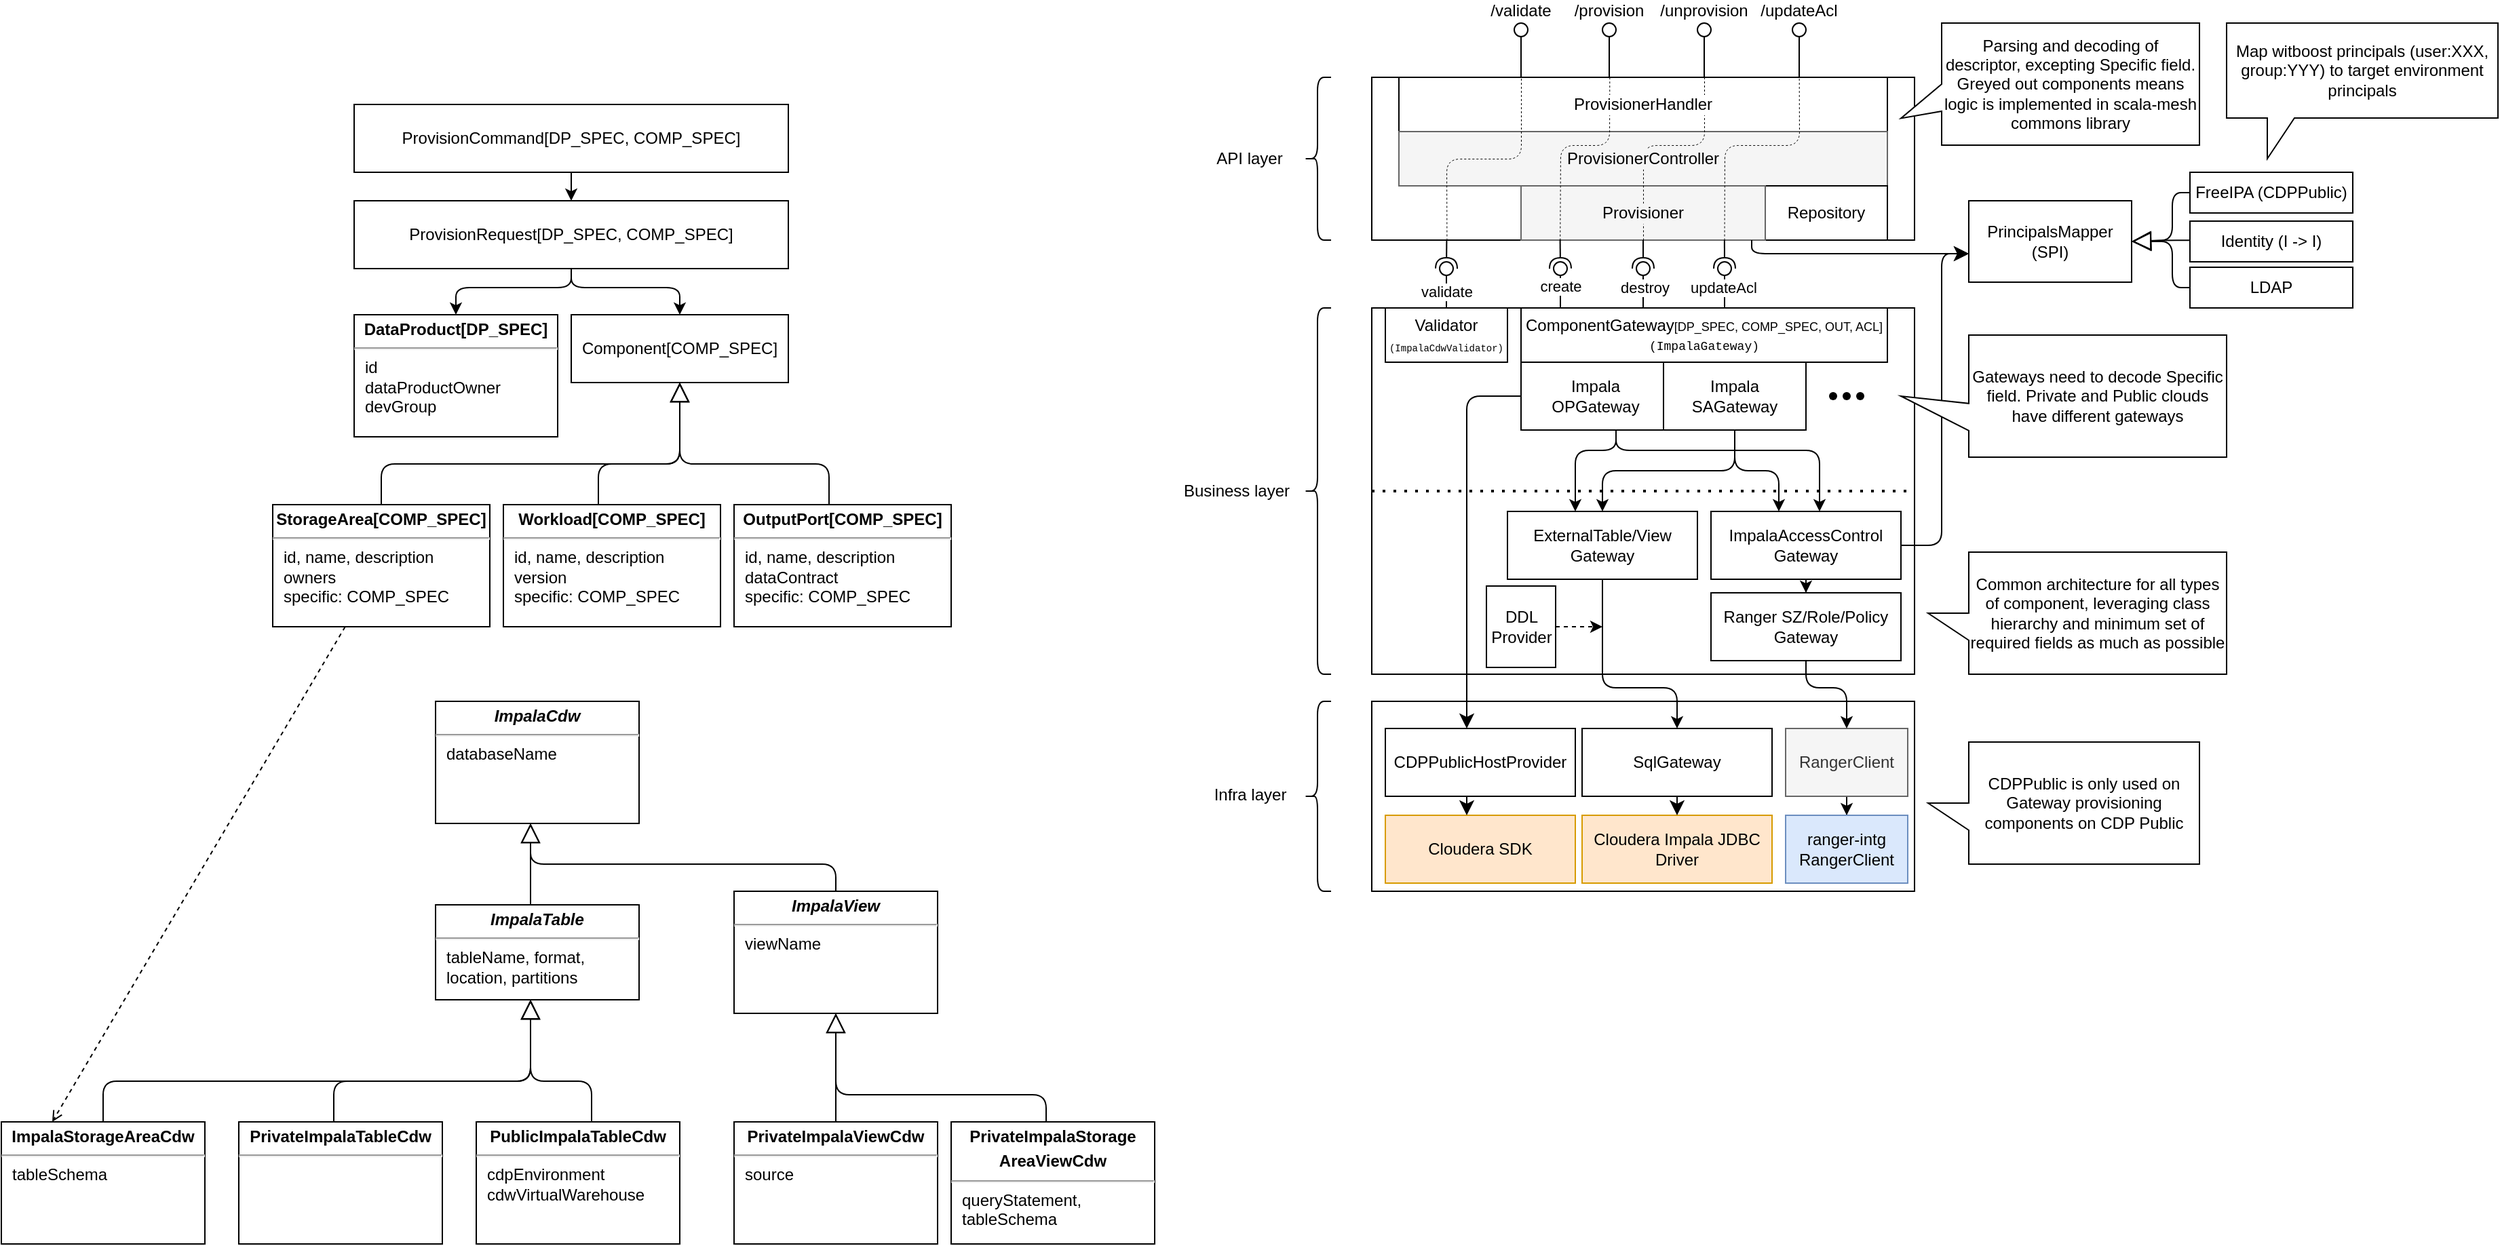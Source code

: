 <mxfile version="21.2.8" type="device">
  <diagram name="Page-1" id="778nGikABLYzh-xob7s7">
    <mxGraphModel dx="1630" dy="544" grid="1" gridSize="10" guides="1" tooltips="1" connect="1" arrows="1" fold="1" page="1" pageScale="1" pageWidth="850" pageHeight="1100" math="0" shadow="0">
      <root>
        <mxCell id="0" />
        <mxCell id="1" parent="0" />
        <mxCell id="olzzQ1QHrfak2-U6HVVo-68" value="" style="rounded=0;whiteSpace=wrap;html=1;" parent="1" vertex="1">
          <mxGeometry x="160" y="580" width="400" height="140" as="geometry" />
        </mxCell>
        <mxCell id="olzzQ1QHrfak2-U6HVVo-1" value="" style="rounded=0;whiteSpace=wrap;html=1;" parent="1" vertex="1">
          <mxGeometry x="160" y="120" width="400" height="120" as="geometry" />
        </mxCell>
        <mxCell id="olzzQ1QHrfak2-U6HVVo-2" value="" style="shape=curlyBracket;whiteSpace=wrap;html=1;rounded=1;labelPosition=left;verticalLabelPosition=middle;align=right;verticalAlign=middle;" parent="1" vertex="1">
          <mxGeometry x="110" y="120" width="20" height="120" as="geometry" />
        </mxCell>
        <mxCell id="olzzQ1QHrfak2-U6HVVo-3" value="API layer" style="text;html=1;strokeColor=none;fillColor=none;align=center;verticalAlign=middle;whiteSpace=wrap;rounded=0;" parent="1" vertex="1">
          <mxGeometry x="40" y="165" width="60" height="30" as="geometry" />
        </mxCell>
        <mxCell id="olzzQ1QHrfak2-U6HVVo-4" value="" style="rounded=0;whiteSpace=wrap;html=1;" parent="1" vertex="1">
          <mxGeometry x="180" y="120" width="360" height="40" as="geometry" />
        </mxCell>
        <mxCell id="olzzQ1QHrfak2-U6HVVo-5" value="" style="rounded=0;whiteSpace=wrap;html=1;fillColor=#f5f5f5;fontColor=#333333;strokeColor=#666666;" parent="1" vertex="1">
          <mxGeometry x="180" y="160" width="360" height="40" as="geometry" />
        </mxCell>
        <mxCell id="olzzQ1QHrfak2-U6HVVo-7" value="Repository" style="rounded=0;whiteSpace=wrap;html=1;" parent="1" vertex="1">
          <mxGeometry x="450" y="200" width="90" height="40" as="geometry" />
        </mxCell>
        <mxCell id="olzzQ1QHrfak2-U6HVVo-8" value="" style="rounded=0;whiteSpace=wrap;html=1;fillColor=#f5f5f5;fontColor=#333333;strokeColor=#666666;" parent="1" vertex="1">
          <mxGeometry x="270" y="200" width="180" height="40" as="geometry" />
        </mxCell>
        <mxCell id="olzzQ1QHrfak2-U6HVVo-9" value="" style="rounded=0;whiteSpace=wrap;html=1;" parent="1" vertex="1">
          <mxGeometry x="160" y="290" width="400" height="270" as="geometry" />
        </mxCell>
        <mxCell id="olzzQ1QHrfak2-U6HVVo-10" value="ComponentGateway&lt;font style=&quot;font-size: 9px;&quot;&gt;[DP_SPEC, COMP_SPEC, OUT, ACL]&lt;/font&gt;&lt;br&gt;&lt;font style=&quot;font-size: 9px;&quot; face=&quot;Courier New&quot;&gt;(ImpalaGateway)&lt;/font&gt;" style="rounded=0;whiteSpace=wrap;html=1;" parent="1" vertex="1">
          <mxGeometry x="270" y="290" width="270" height="40" as="geometry" />
        </mxCell>
        <mxCell id="olzzQ1QHrfak2-U6HVVo-12" value="" style="rounded=0;orthogonalLoop=1;jettySize=auto;html=1;endArrow=halfCircle;endFill=0;entryX=0.5;entryY=0.5;endSize=6;strokeWidth=1;sketch=0;" parent="1" source="olzzQ1QHrfak2-U6HVVo-8" target="olzzQ1QHrfak2-U6HVVo-13" edge="1">
          <mxGeometry relative="1" as="geometry">
            <mxPoint x="310" y="275" as="sourcePoint" />
          </mxGeometry>
        </mxCell>
        <mxCell id="olzzQ1QHrfak2-U6HVVo-50" style="edgeStyle=orthogonalEdgeStyle;rounded=0;orthogonalLoop=1;jettySize=auto;html=1;endArrow=none;endFill=0;" parent="1" source="olzzQ1QHrfak2-U6HVVo-13" target="olzzQ1QHrfak2-U6HVVo-10" edge="1">
          <mxGeometry relative="1" as="geometry">
            <Array as="points">
              <mxPoint x="360" y="280" />
              <mxPoint x="360" y="280" />
            </Array>
          </mxGeometry>
        </mxCell>
        <mxCell id="olzzQ1QHrfak2-U6HVVo-51" value="destroy" style="edgeLabel;html=1;align=center;verticalAlign=middle;resizable=0;points=[];" parent="olzzQ1QHrfak2-U6HVVo-50" vertex="1" connectable="0">
          <mxGeometry x="-0.282" y="1" relative="1" as="geometry">
            <mxPoint as="offset" />
          </mxGeometry>
        </mxCell>
        <mxCell id="olzzQ1QHrfak2-U6HVVo-13" value="" style="ellipse;whiteSpace=wrap;html=1;align=center;aspect=fixed;resizable=0;points=[];outlineConnect=0;sketch=0;" parent="1" vertex="1">
          <mxGeometry x="355" y="256" width="10" height="10" as="geometry" />
        </mxCell>
        <mxCell id="olzzQ1QHrfak2-U6HVVo-18" value="" style="rounded=0;orthogonalLoop=1;jettySize=auto;html=1;endArrow=halfCircle;endFill=0;entryX=0.5;entryY=0.5;endSize=6;strokeWidth=1;sketch=0;exitX=0.833;exitY=1.001;exitDx=0;exitDy=0;exitPerimeter=0;" parent="1" source="olzzQ1QHrfak2-U6HVVo-8" target="olzzQ1QHrfak2-U6HVVo-19" edge="1">
          <mxGeometry relative="1" as="geometry">
            <mxPoint x="445" y="275" as="sourcePoint" />
          </mxGeometry>
        </mxCell>
        <mxCell id="olzzQ1QHrfak2-U6HVVo-52" style="edgeStyle=orthogonalEdgeStyle;rounded=0;orthogonalLoop=1;jettySize=auto;html=1;endArrow=none;endFill=0;" parent="1" source="olzzQ1QHrfak2-U6HVVo-19" target="olzzQ1QHrfak2-U6HVVo-10" edge="1">
          <mxGeometry relative="1" as="geometry">
            <Array as="points">
              <mxPoint x="420" y="290" />
              <mxPoint x="420" y="290" />
            </Array>
          </mxGeometry>
        </mxCell>
        <mxCell id="olzzQ1QHrfak2-U6HVVo-53" value="updateAcl" style="edgeLabel;html=1;align=center;verticalAlign=middle;resizable=0;points=[];" parent="olzzQ1QHrfak2-U6HVVo-52" vertex="1" connectable="0">
          <mxGeometry x="-0.244" y="-1" relative="1" as="geometry">
            <mxPoint as="offset" />
          </mxGeometry>
        </mxCell>
        <mxCell id="olzzQ1QHrfak2-U6HVVo-19" value="" style="ellipse;whiteSpace=wrap;html=1;align=center;aspect=fixed;resizable=0;points=[];outlineConnect=0;sketch=0;" parent="1" vertex="1">
          <mxGeometry x="415" y="256" width="10" height="10" as="geometry" />
        </mxCell>
        <mxCell id="olzzQ1QHrfak2-U6HVVo-24" value="" style="rounded=0;orthogonalLoop=1;jettySize=auto;html=1;endArrow=halfCircle;endFill=0;entryX=0.5;entryY=0.5;endSize=6;strokeWidth=1;sketch=0;exitX=0.16;exitY=0.992;exitDx=0;exitDy=0;exitPerimeter=0;" parent="1" source="olzzQ1QHrfak2-U6HVVo-8" target="olzzQ1QHrfak2-U6HVVo-25" edge="1">
          <mxGeometry relative="1" as="geometry">
            <mxPoint x="310" y="285" as="sourcePoint" />
          </mxGeometry>
        </mxCell>
        <mxCell id="olzzQ1QHrfak2-U6HVVo-48" style="edgeStyle=orthogonalEdgeStyle;rounded=0;orthogonalLoop=1;jettySize=auto;html=1;endArrow=none;endFill=0;" parent="1" source="olzzQ1QHrfak2-U6HVVo-25" target="olzzQ1QHrfak2-U6HVVo-10" edge="1">
          <mxGeometry relative="1" as="geometry">
            <Array as="points">
              <mxPoint x="299" y="290" />
              <mxPoint x="299" y="290" />
            </Array>
          </mxGeometry>
        </mxCell>
        <mxCell id="olzzQ1QHrfak2-U6HVVo-49" value="create" style="edgeLabel;html=1;align=center;verticalAlign=middle;resizable=0;points=[];" parent="olzzQ1QHrfak2-U6HVVo-48" vertex="1" connectable="0">
          <mxGeometry x="-0.337" relative="1" as="geometry">
            <mxPoint as="offset" />
          </mxGeometry>
        </mxCell>
        <mxCell id="olzzQ1QHrfak2-U6HVVo-25" value="" style="ellipse;whiteSpace=wrap;html=1;align=center;aspect=fixed;resizable=0;points=[];outlineConnect=0;sketch=0;" parent="1" vertex="1">
          <mxGeometry x="294" y="256" width="10" height="10" as="geometry" />
        </mxCell>
        <mxCell id="olzzQ1QHrfak2-U6HVVo-26" value="" style="rounded=0;orthogonalLoop=1;jettySize=auto;html=1;endArrow=none;endFill=0;sketch=0;sourcePerimeterSpacing=0;targetPerimeterSpacing=0;exitX=0.25;exitY=0;exitDx=0;exitDy=0;" parent="1" source="olzzQ1QHrfak2-U6HVVo-4" target="olzzQ1QHrfak2-U6HVVo-28" edge="1">
          <mxGeometry relative="1" as="geometry">
            <mxPoint x="254" y="65" as="sourcePoint" />
            <mxPoint x="350" y="80" as="targetPoint" />
          </mxGeometry>
        </mxCell>
        <mxCell id="olzzQ1QHrfak2-U6HVVo-28" value="/validate" style="ellipse;whiteSpace=wrap;html=1;align=center;aspect=fixed;resizable=0;points=[];outlineConnect=0;sketch=0;labelPosition=center;verticalLabelPosition=top;verticalAlign=bottom;" parent="1" vertex="1">
          <mxGeometry x="265" y="80" width="10" height="10" as="geometry" />
        </mxCell>
        <mxCell id="olzzQ1QHrfak2-U6HVVo-34" style="edgeStyle=orthogonalEdgeStyle;rounded=0;orthogonalLoop=1;jettySize=auto;html=1;endArrow=none;endFill=0;" parent="1" source="olzzQ1QHrfak2-U6HVVo-31" target="olzzQ1QHrfak2-U6HVVo-4" edge="1">
          <mxGeometry relative="1" as="geometry">
            <Array as="points">
              <mxPoint x="335" y="120" />
              <mxPoint x="335" y="120" />
            </Array>
          </mxGeometry>
        </mxCell>
        <mxCell id="olzzQ1QHrfak2-U6HVVo-31" value="/provision" style="ellipse;whiteSpace=wrap;html=1;align=center;aspect=fixed;resizable=0;points=[];outlineConnect=0;sketch=0;labelPosition=center;verticalLabelPosition=top;verticalAlign=bottom;direction=south;" parent="1" vertex="1">
          <mxGeometry x="330" y="80" width="10" height="10" as="geometry" />
        </mxCell>
        <mxCell id="olzzQ1QHrfak2-U6HVVo-35" style="edgeStyle=orthogonalEdgeStyle;rounded=0;orthogonalLoop=1;jettySize=auto;html=1;endArrow=none;endFill=0;" parent="1" source="olzzQ1QHrfak2-U6HVVo-32" target="olzzQ1QHrfak2-U6HVVo-4" edge="1">
          <mxGeometry relative="1" as="geometry">
            <Array as="points">
              <mxPoint x="405" y="110" />
              <mxPoint x="405" y="110" />
            </Array>
          </mxGeometry>
        </mxCell>
        <mxCell id="olzzQ1QHrfak2-U6HVVo-32" value="/unprovision" style="ellipse;whiteSpace=wrap;html=1;align=center;aspect=fixed;resizable=0;points=[];outlineConnect=0;sketch=0;labelPosition=center;verticalLabelPosition=top;verticalAlign=bottom;" parent="1" vertex="1">
          <mxGeometry x="400" y="80" width="10" height="10" as="geometry" />
        </mxCell>
        <mxCell id="olzzQ1QHrfak2-U6HVVo-36" style="edgeStyle=orthogonalEdgeStyle;rounded=0;orthogonalLoop=1;jettySize=auto;html=1;endArrow=none;endFill=0;" parent="1" source="olzzQ1QHrfak2-U6HVVo-33" target="olzzQ1QHrfak2-U6HVVo-4" edge="1">
          <mxGeometry relative="1" as="geometry">
            <Array as="points">
              <mxPoint x="475" y="110" />
              <mxPoint x="475" y="110" />
            </Array>
          </mxGeometry>
        </mxCell>
        <mxCell id="olzzQ1QHrfak2-U6HVVo-33" value="/updateAcl" style="ellipse;whiteSpace=wrap;html=1;align=center;aspect=fixed;resizable=0;points=[];outlineConnect=0;sketch=0;labelPosition=center;verticalLabelPosition=top;verticalAlign=bottom;" parent="1" vertex="1">
          <mxGeometry x="470" y="80" width="10" height="10" as="geometry" />
        </mxCell>
        <mxCell id="olzzQ1QHrfak2-U6HVVo-37" value="" style="endArrow=none;html=1;rounded=1;entryX=0.25;entryY=0;entryDx=0;entryDy=0;dashed=1;strokeWidth=0.5;exitX=0.138;exitY=1;exitDx=0;exitDy=0;exitPerimeter=0;" parent="1" source="olzzQ1QHrfak2-U6HVVo-1" target="olzzQ1QHrfak2-U6HVVo-4" edge="1">
          <mxGeometry width="50" height="50" relative="1" as="geometry">
            <mxPoint x="180" y="100" as="sourcePoint" />
            <mxPoint x="230" y="50" as="targetPoint" />
            <Array as="points">
              <mxPoint x="215" y="180" />
              <mxPoint x="270" y="180" />
            </Array>
          </mxGeometry>
        </mxCell>
        <mxCell id="olzzQ1QHrfak2-U6HVVo-38" value="" style="endArrow=none;html=1;rounded=1;exitX=0.159;exitY=1.001;exitDx=0;exitDy=0;dashed=1;entryX=0.431;entryY=0.001;entryDx=0;entryDy=0;entryPerimeter=0;exitPerimeter=0;strokeWidth=0.5;" parent="1" source="olzzQ1QHrfak2-U6HVVo-8" target="olzzQ1QHrfak2-U6HVVo-4" edge="1">
          <mxGeometry width="50" height="50" relative="1" as="geometry">
            <mxPoint x="298.26" y="240.2" as="sourcePoint" />
            <mxPoint x="334.08" y="120.2" as="targetPoint" />
            <Array as="points">
              <mxPoint x="299" y="170" />
              <mxPoint x="335" y="170" />
            </Array>
          </mxGeometry>
        </mxCell>
        <mxCell id="olzzQ1QHrfak2-U6HVVo-44" value="" style="endArrow=none;html=1;rounded=1;exitX=0.5;exitY=1;exitDx=0;exitDy=0;dashed=1;entryX=0.625;entryY=0.007;entryDx=0;entryDy=0;entryPerimeter=0;strokeWidth=0.5;" parent="1" source="olzzQ1QHrfak2-U6HVVo-8" target="olzzQ1QHrfak2-U6HVVo-4" edge="1">
          <mxGeometry width="50" height="50" relative="1" as="geometry">
            <mxPoint x="309" y="250" as="sourcePoint" />
            <mxPoint x="345" y="130" as="targetPoint" />
            <Array as="points">
              <mxPoint x="360" y="170" />
              <mxPoint x="405" y="170" />
            </Array>
          </mxGeometry>
        </mxCell>
        <mxCell id="olzzQ1QHrfak2-U6HVVo-45" value="" style="endArrow=none;html=1;rounded=1;exitX=0.832;exitY=1;exitDx=0;exitDy=0;dashed=1;entryX=0.819;entryY=-0.005;entryDx=0;entryDy=0;entryPerimeter=0;exitPerimeter=0;strokeWidth=0.5;" parent="1" source="olzzQ1QHrfak2-U6HVVo-8" target="olzzQ1QHrfak2-U6HVVo-4" edge="1">
          <mxGeometry width="50" height="50" relative="1" as="geometry">
            <mxPoint x="370" y="250" as="sourcePoint" />
            <mxPoint x="415" y="130" as="targetPoint" />
            <Array as="points">
              <mxPoint x="420" y="170" />
              <mxPoint x="475" y="170" />
            </Array>
          </mxGeometry>
        </mxCell>
        <mxCell id="olzzQ1QHrfak2-U6HVVo-43" value="ProvisionerController" style="text;html=1;strokeColor=none;fillColor=none;align=center;verticalAlign=middle;whiteSpace=wrap;rounded=0;labelBackgroundColor=#f5f5f5;" parent="1" vertex="1">
          <mxGeometry x="330" y="165" width="60" height="30" as="geometry" />
        </mxCell>
        <mxCell id="olzzQ1QHrfak2-U6HVVo-46" value="Provisioner" style="text;strokeColor=none;fillColor=none;align=center;verticalAlign=middle;whiteSpace=wrap;rounded=0;labelBackgroundColor=#f5f5f5;" parent="1" vertex="1">
          <mxGeometry x="330" y="205" width="60" height="30" as="geometry" />
        </mxCell>
        <mxCell id="olzzQ1QHrfak2-U6HVVo-47" value="" style="shape=curlyBracket;whiteSpace=wrap;html=1;rounded=1;labelPosition=left;verticalLabelPosition=middle;align=right;verticalAlign=middle;" parent="1" vertex="1">
          <mxGeometry x="110" y="290" width="20" height="270" as="geometry" />
        </mxCell>
        <mxCell id="olzzQ1QHrfak2-U6HVVo-6" value="Validator&lt;br&gt;&lt;font style=&quot;font-size: 7px;&quot; face=&quot;Courier New&quot;&gt;(ImpalaCdwValidator)&lt;/font&gt;" style="rounded=0;whiteSpace=wrap;html=1;" parent="1" vertex="1">
          <mxGeometry x="170" y="290" width="90" height="40" as="geometry" />
        </mxCell>
        <mxCell id="olzzQ1QHrfak2-U6HVVo-55" value="validate" style="rounded=0;orthogonalLoop=1;jettySize=auto;html=1;endArrow=none;endFill=0;sketch=0;sourcePerimeterSpacing=0;targetPerimeterSpacing=0;" parent="1" source="olzzQ1QHrfak2-U6HVVo-6" target="olzzQ1QHrfak2-U6HVVo-57" edge="1">
          <mxGeometry relative="1" as="geometry">
            <mxPoint x="180" y="261" as="sourcePoint" />
          </mxGeometry>
        </mxCell>
        <mxCell id="olzzQ1QHrfak2-U6HVVo-56" value="" style="rounded=0;orthogonalLoop=1;jettySize=auto;html=1;endArrow=halfCircle;endFill=0;entryX=0.5;entryY=0.5;endSize=6;strokeWidth=1;sketch=0;exitX=0.138;exitY=1;exitDx=0;exitDy=0;exitPerimeter=0;" parent="1" source="olzzQ1QHrfak2-U6HVVo-1" target="olzzQ1QHrfak2-U6HVVo-57" edge="1">
          <mxGeometry relative="1" as="geometry">
            <mxPoint x="220" y="261" as="sourcePoint" />
          </mxGeometry>
        </mxCell>
        <mxCell id="olzzQ1QHrfak2-U6HVVo-57" value="" style="ellipse;whiteSpace=wrap;html=1;align=center;aspect=fixed;resizable=0;points=[];outlineConnect=0;sketch=0;" parent="1" vertex="1">
          <mxGeometry x="210" y="256" width="10" height="10" as="geometry" />
        </mxCell>
        <mxCell id="olzzQ1QHrfak2-U6HVVo-58" value="Business layer" style="text;html=1;align=center;verticalAlign=middle;resizable=0;points=[];autosize=1;strokeColor=none;fillColor=none;" parent="1" vertex="1">
          <mxGeometry x="10" y="410" width="100" height="30" as="geometry" />
        </mxCell>
        <mxCell id="olzzQ1QHrfak2-U6HVVo-75" style="edgeStyle=orthogonalEdgeStyle;rounded=1;orthogonalLoop=1;jettySize=auto;html=1;" parent="1" source="olzzQ1QHrfak2-U6HVVo-59" target="olzzQ1QHrfak2-U6HVVo-65" edge="1">
          <mxGeometry relative="1" as="geometry">
            <mxPoint x="340" y="378" as="sourcePoint" />
            <mxPoint x="310" y="398" as="targetPoint" />
            <Array as="points">
              <mxPoint x="340" y="395" />
              <mxPoint x="490" y="395" />
            </Array>
          </mxGeometry>
        </mxCell>
        <mxCell id="olzzQ1QHrfak2-U6HVVo-76" style="edgeStyle=orthogonalEdgeStyle;rounded=1;orthogonalLoop=1;jettySize=auto;html=1;" parent="1" source="olzzQ1QHrfak2-U6HVVo-59" target="olzzQ1QHrfak2-U6HVVo-66" edge="1">
          <mxGeometry relative="1" as="geometry">
            <Array as="points">
              <mxPoint x="340" y="395" />
              <mxPoint x="310" y="395" />
            </Array>
          </mxGeometry>
        </mxCell>
        <mxCell id="olzzQ1QHrfak2-U6HVVo-59" value="Impala&lt;br&gt;OPGateway" style="rounded=0;whiteSpace=wrap;html=1;" parent="1" vertex="1">
          <mxGeometry x="270" y="330" width="110" height="50" as="geometry" />
        </mxCell>
        <mxCell id="olzzQ1QHrfak2-U6HVVo-77" style="edgeStyle=orthogonalEdgeStyle;rounded=1;orthogonalLoop=1;jettySize=auto;html=1;" parent="1" source="olzzQ1QHrfak2-U6HVVo-60" target="olzzQ1QHrfak2-U6HVVo-65" edge="1">
          <mxGeometry relative="1" as="geometry">
            <Array as="points">
              <mxPoint x="427" y="410" />
              <mxPoint x="460" y="410" />
            </Array>
          </mxGeometry>
        </mxCell>
        <mxCell id="olzzQ1QHrfak2-U6HVVo-78" style="edgeStyle=orthogonalEdgeStyle;rounded=1;orthogonalLoop=1;jettySize=auto;html=1;" parent="1" source="olzzQ1QHrfak2-U6HVVo-60" target="olzzQ1QHrfak2-U6HVVo-66" edge="1">
          <mxGeometry relative="1" as="geometry">
            <Array as="points">
              <mxPoint x="427" y="410" />
              <mxPoint x="330" y="410" />
            </Array>
          </mxGeometry>
        </mxCell>
        <mxCell id="olzzQ1QHrfak2-U6HVVo-60" value="Impala&lt;br&gt;SAGateway" style="rounded=0;whiteSpace=wrap;html=1;" parent="1" vertex="1">
          <mxGeometry x="375" y="330" width="105" height="50" as="geometry" />
        </mxCell>
        <mxCell id="olzzQ1QHrfak2-U6HVVo-64" value="" style="group" parent="1" vertex="1" connectable="0">
          <mxGeometry x="490" y="345" width="40" height="20" as="geometry" />
        </mxCell>
        <mxCell id="olzzQ1QHrfak2-U6HVVo-61" value="" style="shape=waypoint;sketch=0;size=6;pointerEvents=1;points=[];fillColor=none;resizable=0;rotatable=0;perimeter=centerPerimeter;snapToPoint=1;" parent="olzzQ1QHrfak2-U6HVVo-64" vertex="1">
          <mxGeometry width="20" height="20" as="geometry" />
        </mxCell>
        <mxCell id="olzzQ1QHrfak2-U6HVVo-62" value="" style="shape=waypoint;sketch=0;size=6;pointerEvents=1;points=[];fillColor=none;resizable=0;rotatable=0;perimeter=centerPerimeter;snapToPoint=1;" parent="olzzQ1QHrfak2-U6HVVo-64" vertex="1">
          <mxGeometry x="10" width="20" height="20" as="geometry" />
        </mxCell>
        <mxCell id="olzzQ1QHrfak2-U6HVVo-63" value="" style="shape=waypoint;sketch=0;size=6;pointerEvents=1;points=[];fillColor=none;resizable=0;rotatable=0;perimeter=centerPerimeter;snapToPoint=1;" parent="olzzQ1QHrfak2-U6HVVo-64" vertex="1">
          <mxGeometry x="20" width="20" height="20" as="geometry" />
        </mxCell>
        <mxCell id="olzzQ1QHrfak2-U6HVVo-74" style="edgeStyle=orthogonalEdgeStyle;rounded=0;orthogonalLoop=1;jettySize=auto;html=1;" parent="1" source="olzzQ1QHrfak2-U6HVVo-65" target="olzzQ1QHrfak2-U6HVVo-67" edge="1">
          <mxGeometry relative="1" as="geometry" />
        </mxCell>
        <mxCell id="olzzQ1QHrfak2-U6HVVo-65" value="ImpalaAccessControl&lt;br&gt;Gateway" style="rounded=0;whiteSpace=wrap;html=1;" parent="1" vertex="1">
          <mxGeometry x="410" y="440" width="140" height="50" as="geometry" />
        </mxCell>
        <mxCell id="olzzQ1QHrfak2-U6HVVo-66" value="ExternalTable/View&lt;br&gt;Gateway" style="rounded=0;whiteSpace=wrap;html=1;" parent="1" vertex="1">
          <mxGeometry x="260" y="440" width="140" height="50" as="geometry" />
        </mxCell>
        <mxCell id="olzzQ1QHrfak2-U6HVVo-67" value="Ranger SZ/Role/Policy&lt;br&gt;Gateway" style="rounded=0;whiteSpace=wrap;html=1;" parent="1" vertex="1">
          <mxGeometry x="410" y="500" width="140" height="50" as="geometry" />
        </mxCell>
        <mxCell id="olzzQ1QHrfak2-U6HVVo-90" style="edgeStyle=orthogonalEdgeStyle;rounded=0;orthogonalLoop=1;jettySize=auto;html=1;" parent="1" source="olzzQ1QHrfak2-U6HVVo-69" target="olzzQ1QHrfak2-U6HVVo-89" edge="1">
          <mxGeometry relative="1" as="geometry" />
        </mxCell>
        <mxCell id="olzzQ1QHrfak2-U6HVVo-69" value="RangerClient" style="rounded=0;whiteSpace=wrap;html=1;fillColor=#f5f5f5;strokeColor=#666666;fontColor=#333333;" parent="1" vertex="1">
          <mxGeometry x="465" y="600" width="90" height="50" as="geometry" />
        </mxCell>
        <mxCell id="olzzQ1QHrfak2-U6HVVo-70" value="CDPPublicHostProvider" style="rounded=0;whiteSpace=wrap;html=1;" parent="1" vertex="1">
          <mxGeometry x="170" y="600" width="140" height="50" as="geometry" />
        </mxCell>
        <mxCell id="olzzQ1QHrfak2-U6HVVo-71" value="SqlGateway" style="rounded=0;whiteSpace=wrap;html=1;" parent="1" vertex="1">
          <mxGeometry x="315" y="600" width="140" height="50" as="geometry" />
        </mxCell>
        <mxCell id="olzzQ1QHrfak2-U6HVVo-72" value="Cloudera Impala JDBC Driver" style="rounded=0;whiteSpace=wrap;html=1;fillColor=#ffe6cc;strokeColor=#d79b00;" parent="1" vertex="1">
          <mxGeometry x="315" y="664" width="140" height="50" as="geometry" />
        </mxCell>
        <mxCell id="olzzQ1QHrfak2-U6HVVo-73" style="edgeStyle=orthogonalEdgeStyle;rounded=1;orthogonalLoop=1;jettySize=auto;html=1;" parent="1" source="olzzQ1QHrfak2-U6HVVo-67" target="olzzQ1QHrfak2-U6HVVo-69" edge="1">
          <mxGeometry relative="1" as="geometry">
            <Array as="points">
              <mxPoint x="480" y="570" />
              <mxPoint x="510" y="570" />
            </Array>
          </mxGeometry>
        </mxCell>
        <mxCell id="olzzQ1QHrfak2-U6HVVo-79" style="edgeStyle=orthogonalEdgeStyle;rounded=1;orthogonalLoop=1;jettySize=auto;html=1;" parent="1" source="olzzQ1QHrfak2-U6HVVo-66" target="olzzQ1QHrfak2-U6HVVo-71" edge="1">
          <mxGeometry relative="1" as="geometry">
            <Array as="points">
              <mxPoint x="330" y="570" />
              <mxPoint x="385" y="570" />
            </Array>
          </mxGeometry>
        </mxCell>
        <mxCell id="olzzQ1QHrfak2-U6HVVo-81" value="" style="edgeStyle=elbowEdgeStyle;elbow=vertical;endArrow=classic;html=1;curved=0;rounded=0;endSize=8;startSize=8;" parent="1" source="olzzQ1QHrfak2-U6HVVo-71" target="olzzQ1QHrfak2-U6HVVo-72" edge="1">
          <mxGeometry width="50" height="50" relative="1" as="geometry">
            <mxPoint x="490" y="670" as="sourcePoint" />
            <mxPoint x="540" y="620" as="targetPoint" />
          </mxGeometry>
        </mxCell>
        <mxCell id="olzzQ1QHrfak2-U6HVVo-82" value="Cloudera SDK" style="rounded=0;whiteSpace=wrap;html=1;fillColor=#ffe6cc;strokeColor=#d79b00;" parent="1" vertex="1">
          <mxGeometry x="170" y="664" width="140" height="50" as="geometry" />
        </mxCell>
        <mxCell id="olzzQ1QHrfak2-U6HVVo-85" value="" style="edgeStyle=elbowEdgeStyle;elbow=vertical;endArrow=classic;html=1;curved=0;rounded=0;endSize=8;startSize=8;" parent="1" source="olzzQ1QHrfak2-U6HVVo-70" target="olzzQ1QHrfak2-U6HVVo-82" edge="1">
          <mxGeometry width="50" height="50" relative="1" as="geometry">
            <mxPoint x="230" y="660" as="sourcePoint" />
            <mxPoint x="280" y="610" as="targetPoint" />
            <Array as="points">
              <mxPoint x="230" y="660" />
            </Array>
          </mxGeometry>
        </mxCell>
        <mxCell id="olzzQ1QHrfak2-U6HVVo-86" value="" style="edgeStyle=elbowEdgeStyle;elbow=vertical;endArrow=classic;html=1;rounded=1;endSize=8;startSize=8;" parent="1" source="olzzQ1QHrfak2-U6HVVo-59" target="olzzQ1QHrfak2-U6HVVo-70" edge="1">
          <mxGeometry width="50" height="50" relative="1" as="geometry">
            <mxPoint x="230" y="570" as="sourcePoint" />
            <mxPoint x="280" y="520" as="targetPoint" />
            <Array as="points">
              <mxPoint x="230" y="355" />
              <mxPoint x="-100" y="500" />
              <mxPoint x="230" y="355" />
              <mxPoint x="250" y="360" />
            </Array>
          </mxGeometry>
        </mxCell>
        <mxCell id="olzzQ1QHrfak2-U6HVVo-87" value="" style="shape=curlyBracket;whiteSpace=wrap;html=1;rounded=1;labelPosition=left;verticalLabelPosition=middle;align=right;verticalAlign=middle;" parent="1" vertex="1">
          <mxGeometry x="110" y="580" width="20" height="140" as="geometry" />
        </mxCell>
        <mxCell id="olzzQ1QHrfak2-U6HVVo-88" value="Infra layer" style="text;html=1;align=center;verticalAlign=middle;resizable=0;points=[];autosize=1;strokeColor=none;fillColor=none;" parent="1" vertex="1">
          <mxGeometry x="30" y="634" width="80" height="30" as="geometry" />
        </mxCell>
        <mxCell id="olzzQ1QHrfak2-U6HVVo-89" value="ranger-intg&lt;br&gt;RangerClient" style="rounded=0;whiteSpace=wrap;html=1;fillColor=#dae8fc;strokeColor=#6c8ebf;" parent="1" vertex="1">
          <mxGeometry x="465" y="664" width="90" height="50" as="geometry" />
        </mxCell>
        <mxCell id="olzzQ1QHrfak2-U6HVVo-93" value="Parsing and decoding of descriptor, excepting Specific field. Greyed out components means logic is implemented in scala-mesh commons library" style="shape=callout;whiteSpace=wrap;html=1;perimeter=calloutPerimeter;direction=south;position2=0.78;" parent="1" vertex="1">
          <mxGeometry x="550" y="80" width="220" height="90" as="geometry" />
        </mxCell>
        <mxCell id="olzzQ1QHrfak2-U6HVVo-95" value="Common architecture for all types of component, leveraging class hierarchy and minimum set of required fields as much as possible" style="shape=callout;whiteSpace=wrap;html=1;perimeter=calloutPerimeter;direction=south;" parent="1" vertex="1">
          <mxGeometry x="570" y="470" width="220" height="90" as="geometry" />
        </mxCell>
        <mxCell id="olzzQ1QHrfak2-U6HVVo-97" value="CDPPublic is only used on Gateway provisioning components on CDP Public" style="shape=callout;whiteSpace=wrap;html=1;perimeter=calloutPerimeter;direction=south;" parent="1" vertex="1">
          <mxGeometry x="570" y="610" width="200" height="90" as="geometry" />
        </mxCell>
        <mxCell id="olzzQ1QHrfak2-U6HVVo-98" value="PrincipalsMapper&lt;br&gt;(SPI)" style="rounded=0;whiteSpace=wrap;html=1;" parent="1" vertex="1">
          <mxGeometry x="600" y="211" width="120" height="60" as="geometry" />
        </mxCell>
        <mxCell id="olzzQ1QHrfak2-U6HVVo-99" value="" style="edgeStyle=elbowEdgeStyle;elbow=vertical;endArrow=classic;html=1;rounded=1;endSize=8;startSize=8;" parent="1" source="olzzQ1QHrfak2-U6HVVo-8" target="olzzQ1QHrfak2-U6HVVo-98" edge="1">
          <mxGeometry width="50" height="50" relative="1" as="geometry">
            <mxPoint x="500" y="290" as="sourcePoint" />
            <mxPoint x="550" y="240" as="targetPoint" />
            <Array as="points">
              <mxPoint x="440" y="250" />
              <mxPoint x="490" y="270" />
              <mxPoint x="520" y="250" />
            </Array>
          </mxGeometry>
        </mxCell>
        <mxCell id="olzzQ1QHrfak2-U6HVVo-101" value="" style="edgeStyle=elbowEdgeStyle;elbow=horizontal;endArrow=classic;html=1;rounded=1;endSize=8;startSize=8;" parent="1" source="olzzQ1QHrfak2-U6HVVo-65" target="olzzQ1QHrfak2-U6HVVo-98" edge="1">
          <mxGeometry width="50" height="50" relative="1" as="geometry">
            <mxPoint x="600" y="330" as="sourcePoint" />
            <mxPoint x="650" y="280" as="targetPoint" />
            <Array as="points">
              <mxPoint x="580" y="250" />
              <mxPoint x="570" y="280" />
            </Array>
          </mxGeometry>
        </mxCell>
        <mxCell id="olzzQ1QHrfak2-U6HVVo-94" value="Gateways need to decode Specific field. Private and Public clouds have different gateways" style="shape=callout;whiteSpace=wrap;html=1;perimeter=calloutPerimeter;direction=south;size=50;position=0.56;" parent="1" vertex="1">
          <mxGeometry x="550" y="310" width="240" height="90" as="geometry" />
        </mxCell>
        <mxCell id="olzzQ1QHrfak2-U6HVVo-102" value="FreeIPA (CDPPublic)" style="rounded=0;whiteSpace=wrap;html=1;" parent="1" vertex="1">
          <mxGeometry x="763" y="190" width="120" height="30" as="geometry" />
        </mxCell>
        <mxCell id="olzzQ1QHrfak2-U6HVVo-103" value="Identity (I -&amp;gt; I)" style="rounded=0;whiteSpace=wrap;html=1;" parent="1" vertex="1">
          <mxGeometry x="763" y="226" width="120" height="30" as="geometry" />
        </mxCell>
        <mxCell id="olzzQ1QHrfak2-U6HVVo-104" value="LDAP" style="rounded=0;whiteSpace=wrap;html=1;" parent="1" vertex="1">
          <mxGeometry x="763" y="260" width="120" height="30" as="geometry" />
        </mxCell>
        <mxCell id="olzzQ1QHrfak2-U6HVVo-105" value="" style="endArrow=block;endSize=12;endFill=0;html=1;rounded=1;entryX=1;entryY=0.5;entryDx=0;entryDy=0;" parent="1" source="olzzQ1QHrfak2-U6HVVo-102" target="olzzQ1QHrfak2-U6HVVo-98" edge="1">
          <mxGeometry width="160" relative="1" as="geometry">
            <mxPoint x="790" y="320" as="sourcePoint" />
            <mxPoint x="950" y="320" as="targetPoint" />
            <Array as="points">
              <mxPoint x="750" y="205" />
              <mxPoint x="750" y="240" />
            </Array>
          </mxGeometry>
        </mxCell>
        <mxCell id="olzzQ1QHrfak2-U6HVVo-106" value="" style="endArrow=block;endSize=12;endFill=0;html=1;rounded=1;entryX=1;entryY=0.5;entryDx=0;entryDy=0;" parent="1" source="olzzQ1QHrfak2-U6HVVo-103" target="olzzQ1QHrfak2-U6HVVo-98" edge="1">
          <mxGeometry width="160" relative="1" as="geometry">
            <mxPoint x="780" y="215" as="sourcePoint" />
            <mxPoint x="730" y="260" as="targetPoint" />
            <Array as="points">
              <mxPoint x="750" y="240" />
            </Array>
          </mxGeometry>
        </mxCell>
        <mxCell id="olzzQ1QHrfak2-U6HVVo-107" value="" style="endArrow=block;endSize=12;endFill=0;html=1;rounded=1;entryX=1;entryY=0.5;entryDx=0;entryDy=0;" parent="1" source="olzzQ1QHrfak2-U6HVVo-104" target="olzzQ1QHrfak2-U6HVVo-98" edge="1">
          <mxGeometry width="160" relative="1" as="geometry">
            <mxPoint x="780" y="250" as="sourcePoint" />
            <mxPoint x="730" y="260" as="targetPoint" />
            <Array as="points">
              <mxPoint x="750" y="275" />
              <mxPoint x="750" y="241" />
            </Array>
          </mxGeometry>
        </mxCell>
        <mxCell id="olzzQ1QHrfak2-U6HVVo-108" value="Map witboost principals (user:XXX, group:YYY) to target environment principals" style="shape=callout;whiteSpace=wrap;html=1;perimeter=calloutPerimeter;direction=east;size=30;position=0.15;position2=0.15;base=20;" parent="1" vertex="1">
          <mxGeometry x="790" y="80" width="200" height="100" as="geometry" />
        </mxCell>
        <mxCell id="olzzQ1QHrfak2-U6HVVo-127" style="edgeStyle=orthogonalEdgeStyle;rounded=0;orthogonalLoop=1;jettySize=auto;html=1;" parent="1" source="olzzQ1QHrfak2-U6HVVo-109" target="olzzQ1QHrfak2-U6HVVo-110" edge="1">
          <mxGeometry relative="1" as="geometry" />
        </mxCell>
        <mxCell id="olzzQ1QHrfak2-U6HVVo-109" value="ProvisionCommand[DP_SPEC, COMP_SPEC]" style="html=1;whiteSpace=wrap;" parent="1" vertex="1">
          <mxGeometry x="-590" y="140" width="320" height="50" as="geometry" />
        </mxCell>
        <mxCell id="olzzQ1QHrfak2-U6HVVo-128" style="edgeStyle=orthogonalEdgeStyle;rounded=1;orthogonalLoop=1;jettySize=auto;html=1;" parent="1" source="olzzQ1QHrfak2-U6HVVo-110" target="olzzQ1QHrfak2-U6HVVo-115" edge="1">
          <mxGeometry relative="1" as="geometry">
            <Array as="points">
              <mxPoint x="-430" y="275" />
              <mxPoint x="-515" y="275" />
            </Array>
          </mxGeometry>
        </mxCell>
        <mxCell id="olzzQ1QHrfak2-U6HVVo-129" style="edgeStyle=orthogonalEdgeStyle;rounded=1;orthogonalLoop=1;jettySize=auto;html=1;" parent="1" source="olzzQ1QHrfak2-U6HVVo-110" target="olzzQ1QHrfak2-U6HVVo-118" edge="1">
          <mxGeometry relative="1" as="geometry">
            <Array as="points">
              <mxPoint x="-430" y="275" />
              <mxPoint x="-350" y="275" />
            </Array>
          </mxGeometry>
        </mxCell>
        <mxCell id="olzzQ1QHrfak2-U6HVVo-110" value="ProvisionRequest[DP_SPEC, COMP_SPEC]" style="html=1;whiteSpace=wrap;" parent="1" vertex="1">
          <mxGeometry x="-590" y="211" width="320" height="50" as="geometry" />
        </mxCell>
        <mxCell id="olzzQ1QHrfak2-U6HVVo-115" value="&lt;p style=&quot;margin: 4px 0px 0px; text-align: center;&quot;&gt;&lt;b style=&quot;&quot;&gt;DataProduct[DP_SPEC]&lt;/b&gt;&lt;/p&gt;&lt;hr&gt;&lt;p style=&quot;margin:0px;margin-left:8px;&quot;&gt;id&lt;/p&gt;&lt;p style=&quot;margin:0px;margin-left:8px;&quot;&gt;dataProductOwner&lt;/p&gt;&lt;p style=&quot;margin:0px;margin-left:8px;&quot;&gt;devGroup&lt;/p&gt;" style="verticalAlign=top;align=left;overflow=fill;fontSize=12;fontFamily=Helvetica;html=1;whiteSpace=wrap;" parent="1" vertex="1">
          <mxGeometry x="-590" y="295" width="150" height="90" as="geometry" />
        </mxCell>
        <mxCell id="olzzQ1QHrfak2-U6HVVo-117" value="&lt;p style=&quot;margin: 4px 0px 0px; text-align: center;&quot;&gt;&lt;b style=&quot;&quot;&gt;Workload[COMP_SPEC]&lt;/b&gt;&lt;/p&gt;&lt;hr&gt;&lt;p style=&quot;border-color: var(--border-color); margin: 0px 0px 0px 8px;&quot;&gt;id, name, description&lt;/p&gt;&lt;p style=&quot;border-color: var(--border-color); margin: 0px 0px 0px 8px;&quot;&gt;version&lt;/p&gt;&lt;p style=&quot;border-color: var(--border-color); margin: 0px 0px 0px 8px;&quot;&gt;specific: COMP_SPEC&lt;/p&gt;" style="verticalAlign=top;align=left;overflow=fill;fontSize=12;fontFamily=Helvetica;html=1;whiteSpace=wrap;" parent="1" vertex="1">
          <mxGeometry x="-480" y="435" width="160" height="90" as="geometry" />
        </mxCell>
        <mxCell id="olzzQ1QHrfak2-U6HVVo-118" value="Component[COMP_SPEC]" style="html=1;whiteSpace=wrap;" parent="1" vertex="1">
          <mxGeometry x="-430" y="295" width="160" height="50" as="geometry" />
        </mxCell>
        <mxCell id="olzzQ1QHrfak2-U6HVVo-119" value="&lt;p style=&quot;margin: 4px 0px 0px; text-align: center;&quot;&gt;&lt;b style=&quot;&quot;&gt;StorageArea[COMP_SPEC]&lt;/b&gt;&lt;/p&gt;&lt;hr&gt;&lt;p style=&quot;margin:0px;margin-left:8px;&quot;&gt;id, name, description&lt;/p&gt;&lt;p style=&quot;margin:0px;margin-left:8px;&quot;&gt;owners&lt;/p&gt;&lt;p style=&quot;margin:0px;margin-left:8px;&quot;&gt;specific: COMP_SPEC&lt;/p&gt;" style="verticalAlign=top;align=left;overflow=fill;fontSize=12;fontFamily=Helvetica;html=1;whiteSpace=wrap;" parent="1" vertex="1">
          <mxGeometry x="-650" y="435" width="160" height="90" as="geometry" />
        </mxCell>
        <mxCell id="olzzQ1QHrfak2-U6HVVo-120" value="&lt;p style=&quot;margin: 4px 0px 0px; text-align: center;&quot;&gt;&lt;b style=&quot;&quot;&gt;OutputPort[COMP_SPEC]&lt;/b&gt;&lt;/p&gt;&lt;hr&gt;&lt;p style=&quot;border-color: var(--border-color); margin: 0px 0px 0px 8px;&quot;&gt;id, name, description&lt;/p&gt;&lt;p style=&quot;border-color: var(--border-color); margin: 0px 0px 0px 8px;&quot;&gt;dataContract&lt;/p&gt;&lt;p style=&quot;border-color: var(--border-color); margin: 0px 0px 0px 8px;&quot;&gt;specific: COMP_SPEC&lt;/p&gt;" style="verticalAlign=top;align=left;overflow=fill;fontSize=12;fontFamily=Helvetica;html=1;whiteSpace=wrap;" parent="1" vertex="1">
          <mxGeometry x="-310" y="435" width="160" height="90" as="geometry" />
        </mxCell>
        <mxCell id="olzzQ1QHrfak2-U6HVVo-123" value="" style="edgeStyle=elbowEdgeStyle;elbow=vertical;endArrow=block;html=1;rounded=1;endSize=12;startSize=8;endFill=0;" parent="1" source="olzzQ1QHrfak2-U6HVVo-119" target="olzzQ1QHrfak2-U6HVVo-118" edge="1">
          <mxGeometry width="50" height="50" relative="1" as="geometry">
            <mxPoint x="-380" y="415" as="sourcePoint" />
            <mxPoint x="-330" y="365" as="targetPoint" />
            <Array as="points">
              <mxPoint x="-460" y="405" />
            </Array>
          </mxGeometry>
        </mxCell>
        <mxCell id="olzzQ1QHrfak2-U6HVVo-125" value="" style="edgeStyle=segmentEdgeStyle;endArrow=block;html=1;rounded=1;endSize=12;startSize=8;endFill=0;" parent="1" source="olzzQ1QHrfak2-U6HVVo-117" target="olzzQ1QHrfak2-U6HVVo-118" edge="1">
          <mxGeometry width="50" height="50" relative="1" as="geometry">
            <mxPoint x="-280" y="395" as="sourcePoint" />
            <mxPoint x="-230" y="345" as="targetPoint" />
            <Array as="points">
              <mxPoint x="-410" y="405" />
              <mxPoint x="-350" y="405" />
            </Array>
          </mxGeometry>
        </mxCell>
        <mxCell id="olzzQ1QHrfak2-U6HVVo-126" value="" style="edgeStyle=segmentEdgeStyle;endArrow=block;html=1;rounded=1;endSize=12;startSize=8;endFill=0;" parent="1" source="olzzQ1QHrfak2-U6HVVo-120" target="olzzQ1QHrfak2-U6HVVo-118" edge="1">
          <mxGeometry width="50" height="50" relative="1" as="geometry">
            <mxPoint x="-400" y="445" as="sourcePoint" />
            <mxPoint x="-340" y="350" as="targetPoint" />
            <Array as="points">
              <mxPoint x="-240" y="405" />
              <mxPoint x="-350" y="405" />
            </Array>
          </mxGeometry>
        </mxCell>
        <mxCell id="olzzQ1QHrfak2-U6HVVo-138" value="" style="endArrow=open;html=1;rounded=0;dashed=1;entryX=0.25;entryY=0;entryDx=0;entryDy=0;endFill=0;" parent="1" source="olzzQ1QHrfak2-U6HVVo-119" target="DyS-vIHklFNekfSQsTO2-7" edge="1">
          <mxGeometry width="50" height="50" relative="1" as="geometry">
            <mxPoint x="-280" y="645" as="sourcePoint" />
            <mxPoint x="-782.5" y="890.0" as="targetPoint" />
          </mxGeometry>
        </mxCell>
        <mxCell id="olzzQ1QHrfak2-U6HVVo-41" value="ProvisionerHandler" style="text;html=1;strokeColor=none;fillColor=none;align=center;verticalAlign=middle;whiteSpace=wrap;rounded=0;labelBackgroundColor=default;" parent="1" vertex="1">
          <mxGeometry x="330" y="125" width="60" height="30" as="geometry" />
        </mxCell>
        <mxCell id="olzzQ1QHrfak2-U6HVVo-142" value="" style="endArrow=none;dashed=1;html=1;dashPattern=1 3;strokeWidth=2;rounded=0;entryX=1;entryY=0.5;entryDx=0;entryDy=0;exitX=0;exitY=0.5;exitDx=0;exitDy=0;" parent="1" source="olzzQ1QHrfak2-U6HVVo-9" target="olzzQ1QHrfak2-U6HVVo-9" edge="1">
          <mxGeometry width="50" height="50" relative="1" as="geometry">
            <mxPoint x="50" y="530" as="sourcePoint" />
            <mxPoint x="100" y="480" as="targetPoint" />
          </mxGeometry>
        </mxCell>
        <mxCell id="T9qiOYBLOZOg7JjOd3IT-2" style="edgeStyle=orthogonalEdgeStyle;rounded=0;orthogonalLoop=1;jettySize=auto;html=1;dashed=1;" edge="1" parent="1" source="T9qiOYBLOZOg7JjOd3IT-1">
          <mxGeometry relative="1" as="geometry">
            <mxPoint x="330" y="525" as="targetPoint" />
          </mxGeometry>
        </mxCell>
        <mxCell id="T9qiOYBLOZOg7JjOd3IT-1" value="DDL&lt;br&gt;Provider" style="rounded=0;whiteSpace=wrap;html=1;" vertex="1" parent="1">
          <mxGeometry x="244.5" y="495" width="51" height="60" as="geometry" />
        </mxCell>
        <mxCell id="DyS-vIHklFNekfSQsTO2-4" value="&lt;p style=&quot;margin: 4px 0px 0px; text-align: center;&quot;&gt;&lt;b&gt;&lt;i&gt;ImpalaCdw&lt;/i&gt;&lt;/b&gt;&lt;/p&gt;&lt;hr&gt;&lt;p style=&quot;margin:0px;margin-left:8px;&quot;&gt;databaseName&lt;/p&gt;" style="verticalAlign=top;align=left;overflow=fill;fontSize=12;fontFamily=Helvetica;html=1;whiteSpace=wrap;" vertex="1" parent="1">
          <mxGeometry x="-530" y="580" width="150" height="90" as="geometry" />
        </mxCell>
        <mxCell id="DyS-vIHklFNekfSQsTO2-5" value="&lt;p style=&quot;margin: 4px 0px 0px; text-align: center;&quot;&gt;&lt;b&gt;PublicImpalaTableCdw&lt;/b&gt;&lt;/p&gt;&lt;hr&gt;&lt;p style=&quot;margin:0px;margin-left:8px;&quot;&gt;cdpEnvironment&lt;/p&gt;&lt;p style=&quot;margin:0px;margin-left:8px;&quot;&gt;cdwVirtualWarehouse&lt;/p&gt;" style="verticalAlign=top;align=left;overflow=fill;fontSize=12;fontFamily=Helvetica;html=1;whiteSpace=wrap;" vertex="1" parent="1">
          <mxGeometry x="-500" y="890" width="150" height="90" as="geometry" />
        </mxCell>
        <mxCell id="DyS-vIHklFNekfSQsTO2-6" value="&lt;p style=&quot;margin: 4px 0px 0px; text-align: center;&quot;&gt;&lt;b&gt;PrivateImpalaTableCdw&lt;/b&gt;&lt;/p&gt;&lt;hr&gt;&lt;p style=&quot;margin:0px;margin-left:8px;&quot;&gt;&lt;br&gt;&lt;/p&gt;" style="verticalAlign=top;align=left;overflow=fill;fontSize=12;fontFamily=Helvetica;html=1;whiteSpace=wrap;" vertex="1" parent="1">
          <mxGeometry x="-675" y="890" width="150" height="90" as="geometry" />
        </mxCell>
        <mxCell id="DyS-vIHklFNekfSQsTO2-7" value="&lt;p style=&quot;margin: 4px 0px 0px; text-align: center;&quot;&gt;&lt;b&gt;ImpalaStorageAreaCdw&lt;/b&gt;&lt;/p&gt;&lt;hr&gt;&lt;p style=&quot;margin:0px;margin-left:8px;&quot;&gt;tableSchema&lt;/p&gt;" style="verticalAlign=top;align=left;overflow=fill;fontSize=12;fontFamily=Helvetica;html=1;whiteSpace=wrap;" vertex="1" parent="1">
          <mxGeometry x="-850" y="890" width="150" height="90" as="geometry" />
        </mxCell>
        <mxCell id="DyS-vIHklFNekfSQsTO2-8" value="" style="edgeStyle=segmentEdgeStyle;endArrow=block;html=1;rounded=1;endSize=12;startSize=8;endFill=0;" edge="1" parent="1" source="DyS-vIHklFNekfSQsTO2-10" target="DyS-vIHklFNekfSQsTO2-4">
          <mxGeometry width="50" height="50" relative="1" as="geometry">
            <mxPoint x="-200" y="679" as="sourcePoint" />
            <mxPoint x="-310" y="589" as="targetPoint" />
            <Array as="points">
              <mxPoint x="-460" y="700" />
              <mxPoint x="-460" y="700" />
            </Array>
          </mxGeometry>
        </mxCell>
        <mxCell id="DyS-vIHklFNekfSQsTO2-9" value="" style="edgeStyle=segmentEdgeStyle;endArrow=block;html=1;rounded=1;endSize=12;startSize=8;endFill=0;" edge="1" parent="1" source="DyS-vIHklFNekfSQsTO2-7" target="DyS-vIHklFNekfSQsTO2-10">
          <mxGeometry width="50" height="50" relative="1" as="geometry">
            <mxPoint x="-525" y="729" as="sourcePoint" />
            <mxPoint x="-415" y="679" as="targetPoint" />
            <Array as="points">
              <mxPoint x="-775" y="860" />
              <mxPoint x="-460" y="860" />
            </Array>
          </mxGeometry>
        </mxCell>
        <mxCell id="DyS-vIHklFNekfSQsTO2-10" value="&lt;p style=&quot;margin: 4px 0px 0px; text-align: center;&quot;&gt;&lt;b&gt;&lt;i&gt;ImpalaTable&lt;/i&gt;&lt;/b&gt;&lt;/p&gt;&lt;hr&gt;&lt;p style=&quot;margin:0px;margin-left:8px;&quot;&gt;tableName, format, location, partitions&lt;br&gt;&lt;/p&gt;" style="verticalAlign=top;align=left;overflow=fill;fontSize=12;fontFamily=Helvetica;html=1;whiteSpace=wrap;" vertex="1" parent="1">
          <mxGeometry x="-530" y="730" width="150" height="70" as="geometry" />
        </mxCell>
        <mxCell id="DyS-vIHklFNekfSQsTO2-11" value="&lt;p style=&quot;margin: 4px 0px 0px; text-align: center;&quot;&gt;&lt;b&gt;&lt;i&gt;ImpalaView&lt;/i&gt;&lt;/b&gt;&lt;/p&gt;&lt;hr&gt;&lt;p style=&quot;margin:0px;margin-left:8px;&quot;&gt;viewName&lt;br&gt;&lt;/p&gt;" style="verticalAlign=top;align=left;overflow=fill;fontSize=12;fontFamily=Helvetica;html=1;whiteSpace=wrap;" vertex="1" parent="1">
          <mxGeometry x="-310" y="720" width="150" height="90" as="geometry" />
        </mxCell>
        <mxCell id="DyS-vIHklFNekfSQsTO2-12" value="" style="edgeStyle=segmentEdgeStyle;endArrow=block;html=1;rounded=1;endSize=12;startSize=8;endFill=0;" edge="1" parent="1" source="DyS-vIHklFNekfSQsTO2-6" target="DyS-vIHklFNekfSQsTO2-10">
          <mxGeometry width="50" height="50" relative="1" as="geometry">
            <mxPoint x="-415" y="819" as="sourcePoint" />
            <mxPoint x="-415" y="679" as="targetPoint" />
            <Array as="points">
              <mxPoint x="-605" y="860" />
              <mxPoint x="-460" y="860" />
            </Array>
          </mxGeometry>
        </mxCell>
        <mxCell id="DyS-vIHklFNekfSQsTO2-13" value="" style="edgeStyle=segmentEdgeStyle;endArrow=block;html=1;rounded=1;endSize=12;startSize=8;endFill=0;" edge="1" parent="1" source="DyS-vIHklFNekfSQsTO2-5" target="DyS-vIHklFNekfSQsTO2-10">
          <mxGeometry width="50" height="50" relative="1" as="geometry">
            <mxPoint x="-405" y="829" as="sourcePoint" />
            <mxPoint x="-405" y="689" as="targetPoint" />
            <Array as="points">
              <mxPoint x="-415" y="860" />
              <mxPoint x="-460" y="860" />
            </Array>
          </mxGeometry>
        </mxCell>
        <mxCell id="DyS-vIHklFNekfSQsTO2-14" value="&lt;p style=&quot;margin: 4px 0px 0px; text-align: center;&quot;&gt;&lt;b&gt;PrivateImpalaViewCdw&lt;/b&gt;&lt;/p&gt;&lt;hr&gt;&lt;p style=&quot;margin:0px;margin-left:8px;&quot;&gt;source&lt;/p&gt;" style="verticalAlign=top;align=left;overflow=fill;fontSize=12;fontFamily=Helvetica;html=1;whiteSpace=wrap;" vertex="1" parent="1">
          <mxGeometry x="-310" y="890" width="150" height="90" as="geometry" />
        </mxCell>
        <mxCell id="DyS-vIHklFNekfSQsTO2-15" value="" style="edgeStyle=segmentEdgeStyle;endArrow=block;html=1;rounded=1;endSize=12;startSize=8;endFill=0;entryX=0.5;entryY=1;entryDx=0;entryDy=0;" edge="1" parent="1" source="DyS-vIHklFNekfSQsTO2-14" target="DyS-vIHklFNekfSQsTO2-11">
          <mxGeometry width="50" height="50" relative="1" as="geometry">
            <mxPoint x="-470" y="820" as="sourcePoint" />
            <mxPoint x="-320" y="680" as="targetPoint" />
            <Array as="points">
              <mxPoint x="-235" y="850" />
              <mxPoint x="-235" y="850" />
            </Array>
          </mxGeometry>
        </mxCell>
        <mxCell id="DyS-vIHklFNekfSQsTO2-16" value="" style="edgeStyle=segmentEdgeStyle;endArrow=block;html=1;rounded=1;endSize=12;startSize=8;endFill=0;" edge="1" parent="1" source="DyS-vIHklFNekfSQsTO2-11" target="DyS-vIHklFNekfSQsTO2-4">
          <mxGeometry width="50" height="50" relative="1" as="geometry">
            <mxPoint x="-595" y="970" as="sourcePoint" />
            <mxPoint x="-405" y="810" as="targetPoint" />
            <Array as="points">
              <mxPoint x="-235" y="700" />
              <mxPoint x="-460" y="700" />
            </Array>
          </mxGeometry>
        </mxCell>
        <mxCell id="DyS-vIHklFNekfSQsTO2-17" value="&lt;p style=&quot;margin: 4px 0px 0px; text-align: center;&quot;&gt;&lt;b&gt;PrivateImpalaStorage&lt;/b&gt;&lt;/p&gt;&lt;p style=&quot;margin: 4px 0px 0px; text-align: center;&quot;&gt;&lt;b&gt;Area&lt;/b&gt;&lt;b style=&quot;background-color: initial;&quot;&gt;ViewCdw&lt;/b&gt;&lt;/p&gt;&lt;hr&gt;&lt;p style=&quot;margin:0px;margin-left:8px;&quot;&gt;queryStatement, tableSchema&lt;/p&gt;" style="verticalAlign=top;align=left;overflow=fill;fontSize=12;fontFamily=Helvetica;html=1;whiteSpace=wrap;" vertex="1" parent="1">
          <mxGeometry x="-150" y="890" width="150" height="90" as="geometry" />
        </mxCell>
        <mxCell id="DyS-vIHklFNekfSQsTO2-18" value="" style="edgeStyle=segmentEdgeStyle;endArrow=block;html=1;rounded=1;endSize=12;startSize=8;endFill=0;" edge="1" parent="1" source="DyS-vIHklFNekfSQsTO2-17" target="DyS-vIHklFNekfSQsTO2-11">
          <mxGeometry width="50" height="50" relative="1" as="geometry">
            <mxPoint x="-405" y="900" as="sourcePoint" />
            <mxPoint x="-450" y="810" as="targetPoint" />
            <Array as="points">
              <mxPoint x="-80" y="870" />
              <mxPoint x="-235" y="870" />
            </Array>
          </mxGeometry>
        </mxCell>
      </root>
    </mxGraphModel>
  </diagram>
</mxfile>
